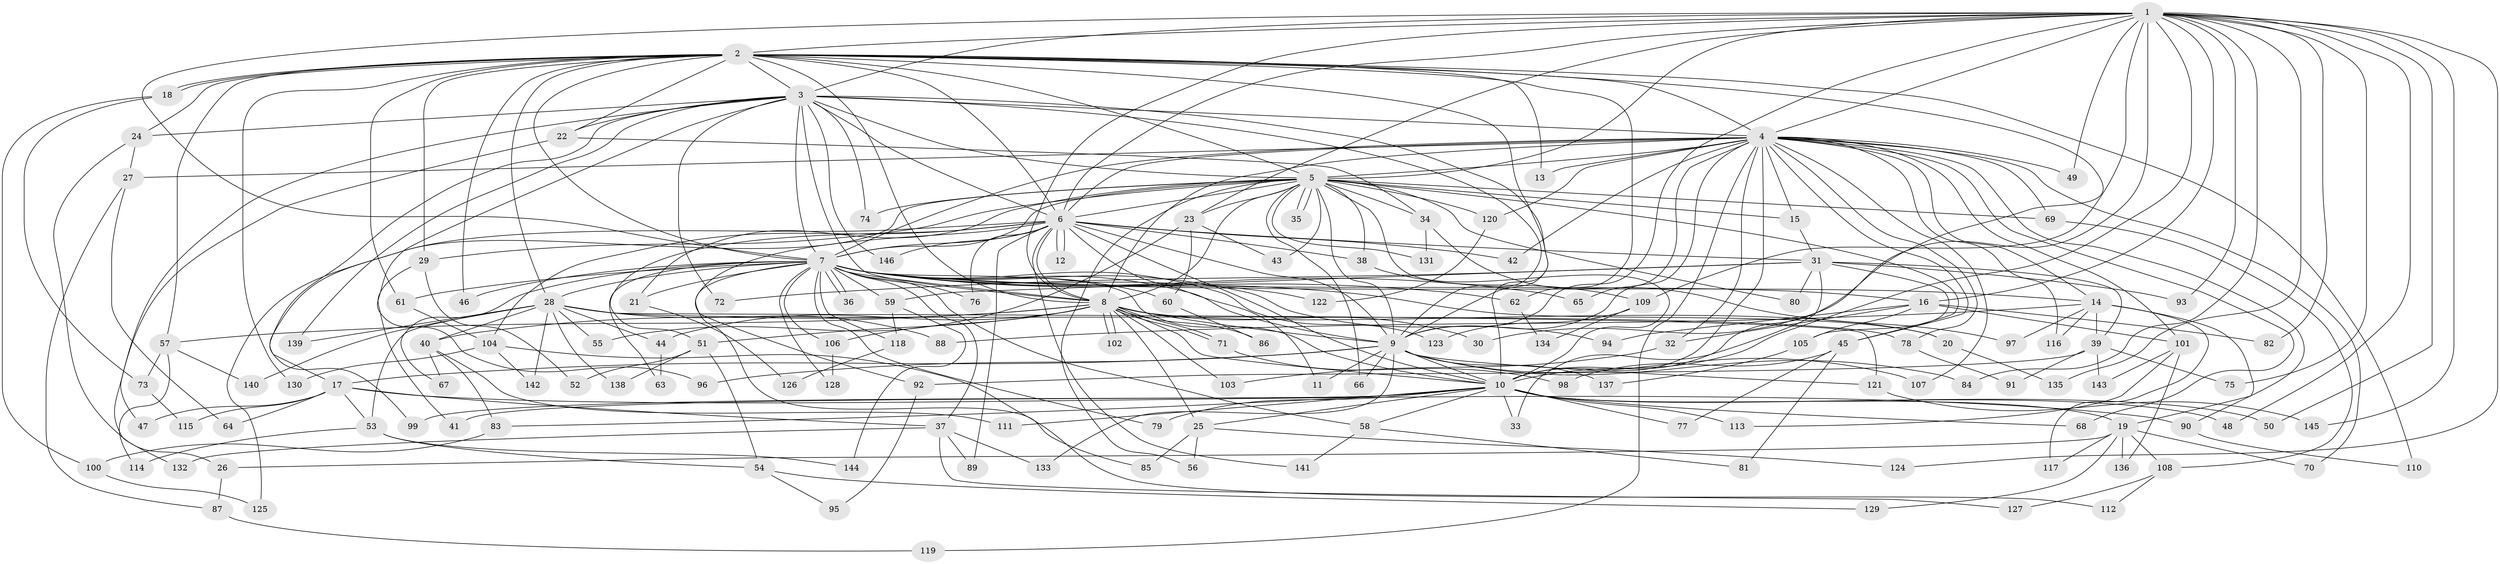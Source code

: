 // Generated by graph-tools (version 1.1) at 2025/14/03/09/25 04:14:09]
// undirected, 146 vertices, 317 edges
graph export_dot {
graph [start="1"]
  node [color=gray90,style=filled];
  1;
  2;
  3;
  4;
  5;
  6;
  7;
  8;
  9;
  10;
  11;
  12;
  13;
  14;
  15;
  16;
  17;
  18;
  19;
  20;
  21;
  22;
  23;
  24;
  25;
  26;
  27;
  28;
  29;
  30;
  31;
  32;
  33;
  34;
  35;
  36;
  37;
  38;
  39;
  40;
  41;
  42;
  43;
  44;
  45;
  46;
  47;
  48;
  49;
  50;
  51;
  52;
  53;
  54;
  55;
  56;
  57;
  58;
  59;
  60;
  61;
  62;
  63;
  64;
  65;
  66;
  67;
  68;
  69;
  70;
  71;
  72;
  73;
  74;
  75;
  76;
  77;
  78;
  79;
  80;
  81;
  82;
  83;
  84;
  85;
  86;
  87;
  88;
  89;
  90;
  91;
  92;
  93;
  94;
  95;
  96;
  97;
  98;
  99;
  100;
  101;
  102;
  103;
  104;
  105;
  106;
  107;
  108;
  109;
  110;
  111;
  112;
  113;
  114;
  115;
  116;
  117;
  118;
  119;
  120;
  121;
  122;
  123;
  124;
  125;
  126;
  127;
  128;
  129;
  130;
  131;
  132;
  133;
  134;
  135;
  136;
  137;
  138;
  139;
  140;
  141;
  142;
  143;
  144;
  145;
  146;
  1 -- 2;
  1 -- 3;
  1 -- 4;
  1 -- 5;
  1 -- 6;
  1 -- 7;
  1 -- 8;
  1 -- 9;
  1 -- 10;
  1 -- 16;
  1 -- 23;
  1 -- 30;
  1 -- 48;
  1 -- 49;
  1 -- 50;
  1 -- 75;
  1 -- 82;
  1 -- 84;
  1 -- 93;
  1 -- 109;
  1 -- 124;
  1 -- 135;
  1 -- 145;
  2 -- 3;
  2 -- 4;
  2 -- 5;
  2 -- 6;
  2 -- 7;
  2 -- 8;
  2 -- 9;
  2 -- 10;
  2 -- 13;
  2 -- 18;
  2 -- 18;
  2 -- 22;
  2 -- 24;
  2 -- 28;
  2 -- 29;
  2 -- 46;
  2 -- 57;
  2 -- 61;
  2 -- 62;
  2 -- 110;
  2 -- 130;
  3 -- 4;
  3 -- 5;
  3 -- 6;
  3 -- 7;
  3 -- 8;
  3 -- 9;
  3 -- 10;
  3 -- 22;
  3 -- 24;
  3 -- 47;
  3 -- 72;
  3 -- 74;
  3 -- 96;
  3 -- 99;
  3 -- 139;
  3 -- 146;
  4 -- 5;
  4 -- 6;
  4 -- 7;
  4 -- 8;
  4 -- 9;
  4 -- 10;
  4 -- 13;
  4 -- 14;
  4 -- 15;
  4 -- 19;
  4 -- 27;
  4 -- 32;
  4 -- 42;
  4 -- 45;
  4 -- 49;
  4 -- 65;
  4 -- 68;
  4 -- 69;
  4 -- 70;
  4 -- 78;
  4 -- 101;
  4 -- 107;
  4 -- 116;
  4 -- 119;
  4 -- 120;
  5 -- 6;
  5 -- 7;
  5 -- 8;
  5 -- 9;
  5 -- 10;
  5 -- 15;
  5 -- 17;
  5 -- 21;
  5 -- 23;
  5 -- 29;
  5 -- 34;
  5 -- 35;
  5 -- 35;
  5 -- 38;
  5 -- 43;
  5 -- 45;
  5 -- 56;
  5 -- 66;
  5 -- 69;
  5 -- 74;
  5 -- 80;
  5 -- 120;
  5 -- 131;
  6 -- 7;
  6 -- 8;
  6 -- 9;
  6 -- 10;
  6 -- 11;
  6 -- 12;
  6 -- 12;
  6 -- 31;
  6 -- 38;
  6 -- 42;
  6 -- 51;
  6 -- 76;
  6 -- 89;
  6 -- 92;
  6 -- 104;
  6 -- 125;
  6 -- 141;
  6 -- 146;
  7 -- 8;
  7 -- 9;
  7 -- 10;
  7 -- 14;
  7 -- 16;
  7 -- 20;
  7 -- 21;
  7 -- 28;
  7 -- 36;
  7 -- 36;
  7 -- 37;
  7 -- 46;
  7 -- 58;
  7 -- 59;
  7 -- 60;
  7 -- 61;
  7 -- 62;
  7 -- 63;
  7 -- 65;
  7 -- 67;
  7 -- 76;
  7 -- 79;
  7 -- 85;
  7 -- 94;
  7 -- 106;
  7 -- 118;
  7 -- 122;
  7 -- 123;
  7 -- 128;
  8 -- 9;
  8 -- 10;
  8 -- 20;
  8 -- 25;
  8 -- 30;
  8 -- 40;
  8 -- 44;
  8 -- 51;
  8 -- 57;
  8 -- 71;
  8 -- 71;
  8 -- 86;
  8 -- 102;
  8 -- 102;
  8 -- 103;
  8 -- 106;
  9 -- 10;
  9 -- 11;
  9 -- 17;
  9 -- 66;
  9 -- 84;
  9 -- 96;
  9 -- 107;
  9 -- 121;
  9 -- 133;
  9 -- 137;
  10 -- 19;
  10 -- 25;
  10 -- 33;
  10 -- 41;
  10 -- 48;
  10 -- 50;
  10 -- 58;
  10 -- 68;
  10 -- 77;
  10 -- 79;
  10 -- 83;
  10 -- 99;
  10 -- 111;
  10 -- 113;
  14 -- 39;
  14 -- 88;
  14 -- 90;
  14 -- 97;
  14 -- 116;
  14 -- 117;
  15 -- 31;
  16 -- 32;
  16 -- 82;
  16 -- 94;
  16 -- 101;
  16 -- 105;
  17 -- 37;
  17 -- 47;
  17 -- 53;
  17 -- 64;
  17 -- 90;
  17 -- 115;
  18 -- 73;
  18 -- 100;
  19 -- 26;
  19 -- 70;
  19 -- 108;
  19 -- 117;
  19 -- 129;
  19 -- 136;
  20 -- 135;
  21 -- 126;
  22 -- 34;
  22 -- 132;
  23 -- 43;
  23 -- 55;
  23 -- 60;
  24 -- 26;
  24 -- 27;
  25 -- 56;
  25 -- 85;
  25 -- 124;
  26 -- 87;
  27 -- 64;
  27 -- 87;
  28 -- 40;
  28 -- 44;
  28 -- 53;
  28 -- 55;
  28 -- 78;
  28 -- 88;
  28 -- 121;
  28 -- 138;
  28 -- 139;
  28 -- 140;
  28 -- 142;
  29 -- 41;
  29 -- 52;
  31 -- 33;
  31 -- 39;
  31 -- 59;
  31 -- 72;
  31 -- 80;
  31 -- 93;
  31 -- 105;
  32 -- 103;
  34 -- 97;
  34 -- 131;
  37 -- 89;
  37 -- 127;
  37 -- 132;
  37 -- 133;
  38 -- 109;
  39 -- 75;
  39 -- 91;
  39 -- 92;
  39 -- 143;
  40 -- 67;
  40 -- 83;
  40 -- 111;
  44 -- 63;
  45 -- 77;
  45 -- 81;
  45 -- 98;
  51 -- 52;
  51 -- 54;
  51 -- 138;
  53 -- 54;
  53 -- 114;
  53 -- 144;
  54 -- 95;
  54 -- 129;
  57 -- 73;
  57 -- 114;
  57 -- 140;
  58 -- 81;
  58 -- 141;
  59 -- 118;
  59 -- 144;
  60 -- 86;
  61 -- 104;
  62 -- 134;
  69 -- 108;
  71 -- 98;
  73 -- 115;
  78 -- 91;
  83 -- 100;
  87 -- 119;
  90 -- 110;
  92 -- 95;
  100 -- 125;
  101 -- 113;
  101 -- 136;
  101 -- 143;
  104 -- 112;
  104 -- 130;
  104 -- 142;
  105 -- 137;
  106 -- 128;
  108 -- 112;
  108 -- 127;
  109 -- 123;
  109 -- 134;
  118 -- 126;
  120 -- 122;
  121 -- 145;
}
